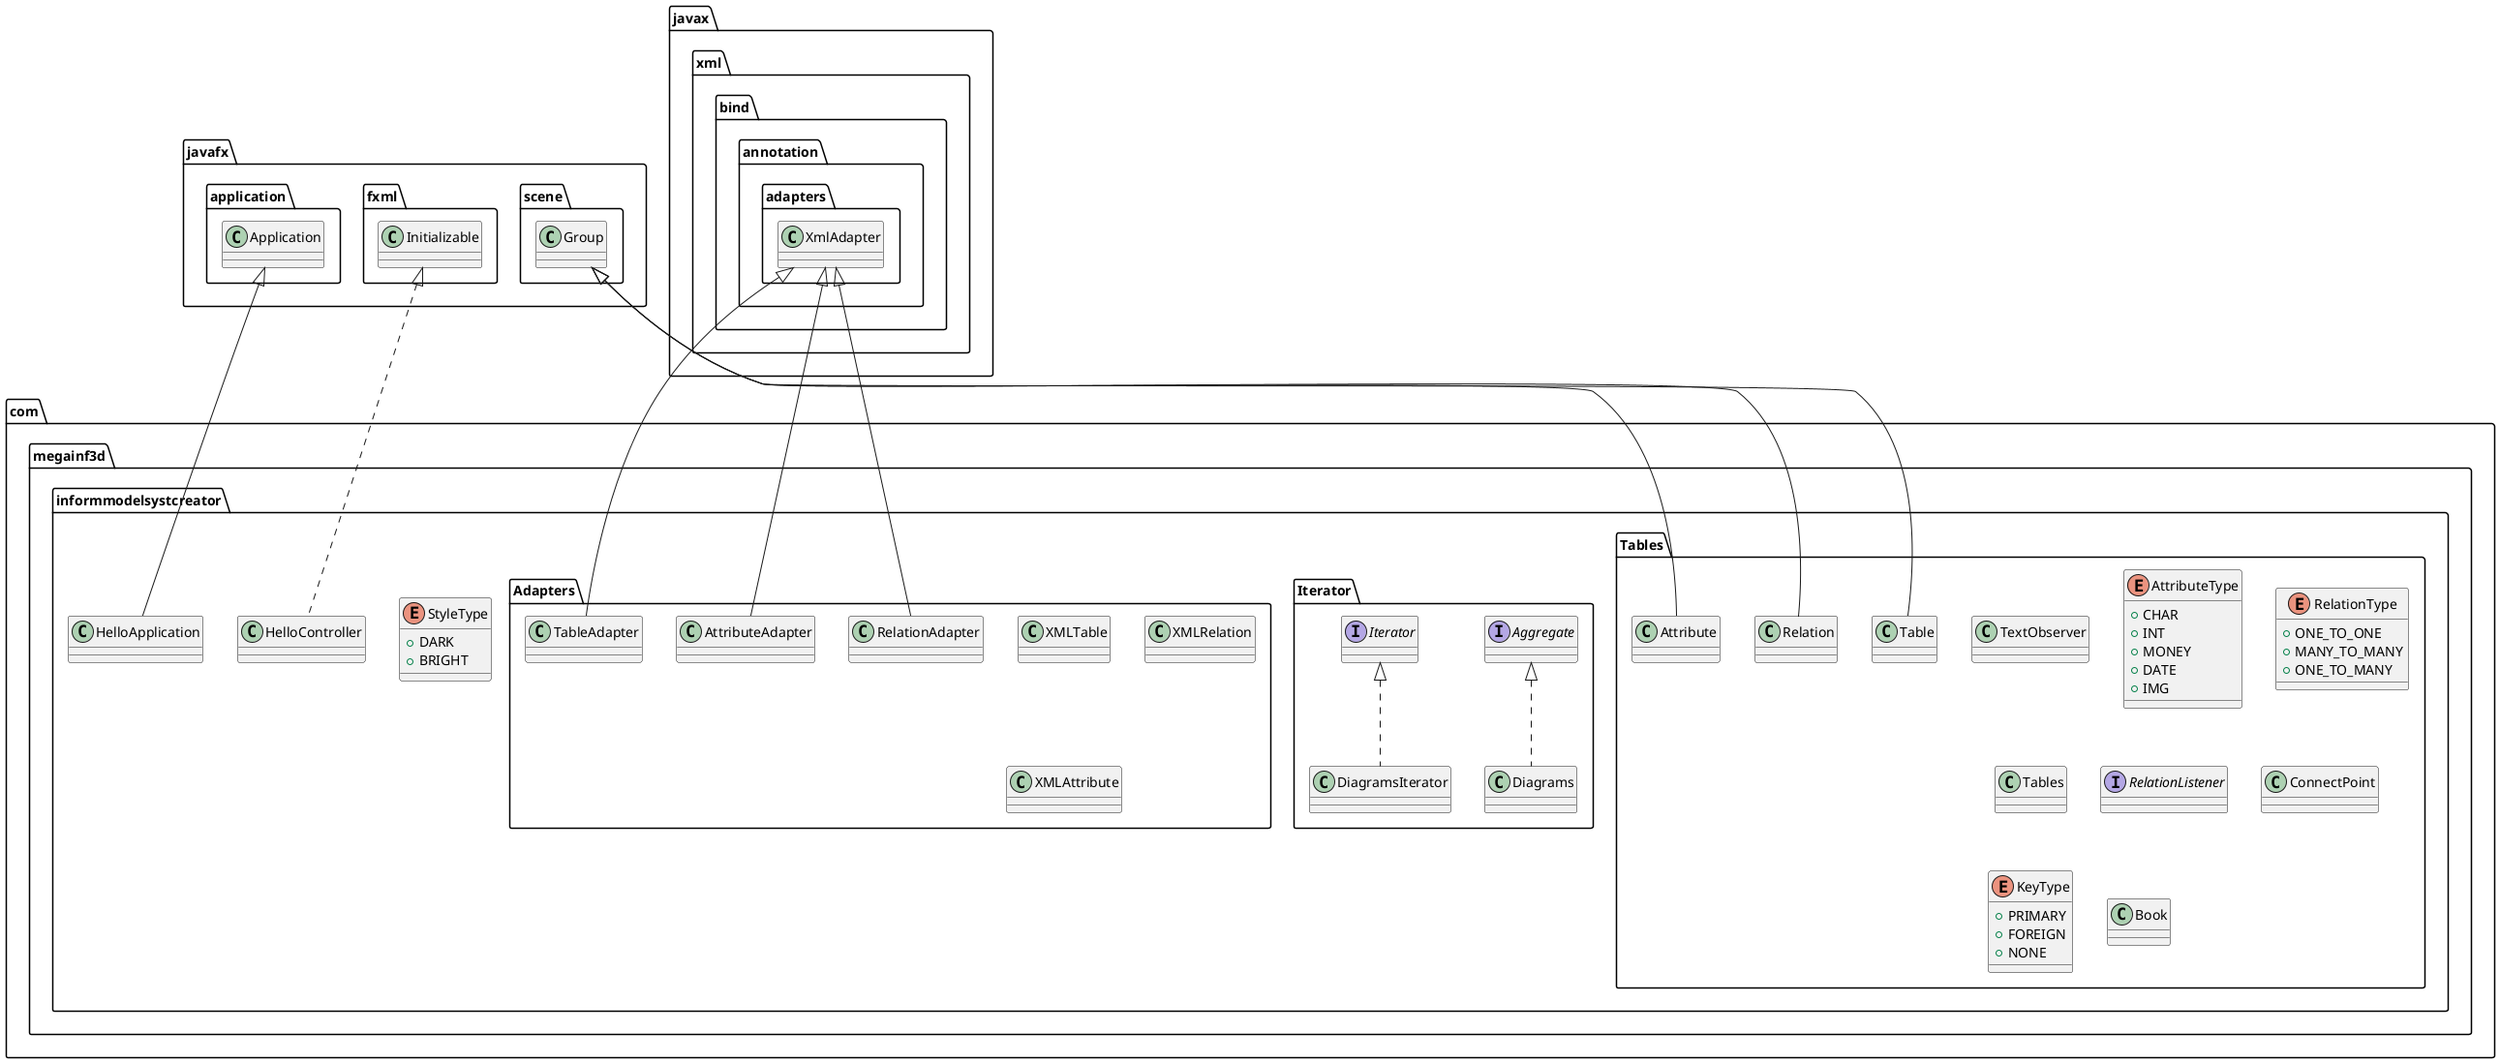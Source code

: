@startuml
class com.megainf3d.informmodelsystcreator.Tables.TextObserver {
}
interface com.megainf3d.informmodelsystcreator.Iterator.Aggregate {
}
enum com.megainf3d.informmodelsystcreator.StyleType {
+  DARK
+  BRIGHT
}
interface com.megainf3d.informmodelsystcreator.Iterator.Iterator {
}
class com.megainf3d.informmodelsystcreator.Adapters.XMLTable {
}
enum com.megainf3d.informmodelsystcreator.Tables.AttributeType {
+  CHAR
+  INT
+  MONEY
+  DATE
+  IMG
}
enum com.megainf3d.informmodelsystcreator.Tables.RelationType {
+  ONE_TO_ONE
+  MANY_TO_MANY
+  ONE_TO_MANY
}
class com.megainf3d.informmodelsystcreator.Tables.Table {
}
class com.megainf3d.informmodelsystcreator.Tables.Tables {
}
class com.megainf3d.informmodelsystcreator.Adapters.XMLRelation {
}
class com.megainf3d.informmodelsystcreator.Adapters.AttributeAdapter {
}
class com.megainf3d.informmodelsystcreator.Adapters.XMLAttribute {
}
class com.megainf3d.informmodelsystcreator.Adapters.TableAdapter {
}
interface com.megainf3d.informmodelsystcreator.Tables.RelationListener {
}
class com.megainf3d.informmodelsystcreator.Iterator.Diagrams {
}
class com.megainf3d.informmodelsystcreator.Tables.Relation {
}
class com.megainf3d.informmodelsystcreator.Tables.ConnectPoint {
}
class com.megainf3d.informmodelsystcreator.Iterator.DiagramsIterator {
}
enum com.megainf3d.informmodelsystcreator.Tables.KeyType {
+  PRIMARY
+  FOREIGN
+  NONE
}
class com.megainf3d.informmodelsystcreator.Tables.Attribute {
}
class com.megainf3d.informmodelsystcreator.Adapters.RelationAdapter {
}
class com.megainf3d.informmodelsystcreator.Tables.Book {
}
class com.megainf3d.informmodelsystcreator.HelloController {
}
class com.megainf3d.informmodelsystcreator.HelloApplication {
}


javafx.scene.Group <|-- com.megainf3d.informmodelsystcreator.Tables.Table
javax.xml.bind.annotation.adapters.XmlAdapter <|-- com.megainf3d.informmodelsystcreator.Adapters.AttributeAdapter
javax.xml.bind.annotation.adapters.XmlAdapter <|-- com.megainf3d.informmodelsystcreator.Adapters.TableAdapter
com.megainf3d.informmodelsystcreator.Iterator.Aggregate <|.. com.megainf3d.informmodelsystcreator.Iterator.Diagrams
javafx.scene.Group <|-- com.megainf3d.informmodelsystcreator.Tables.Relation
com.megainf3d.informmodelsystcreator.Iterator.Iterator <|.. com.megainf3d.informmodelsystcreator.Iterator.DiagramsIterator
javafx.scene.Group <|-- com.megainf3d.informmodelsystcreator.Tables.Attribute
javax.xml.bind.annotation.adapters.XmlAdapter <|-- com.megainf3d.informmodelsystcreator.Adapters.RelationAdapter
javafx.fxml.Initializable <|.. com.megainf3d.informmodelsystcreator.HelloController
javafx.application.Application <|-- com.megainf3d.informmodelsystcreator.HelloApplication
@enduml